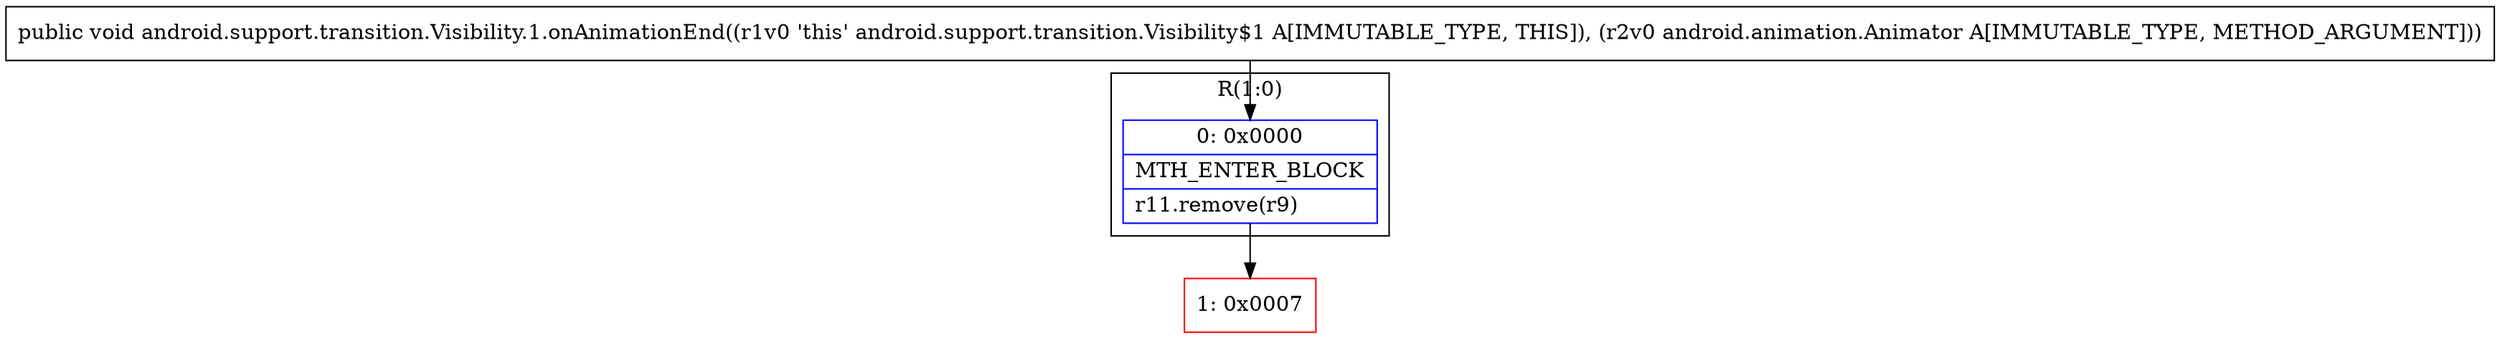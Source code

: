 digraph "CFG forandroid.support.transition.Visibility.1.onAnimationEnd(Landroid\/animation\/Animator;)V" {
subgraph cluster_Region_1780327070 {
label = "R(1:0)";
node [shape=record,color=blue];
Node_0 [shape=record,label="{0\:\ 0x0000|MTH_ENTER_BLOCK\l|r11.remove(r9)\l}"];
}
Node_1 [shape=record,color=red,label="{1\:\ 0x0007}"];
MethodNode[shape=record,label="{public void android.support.transition.Visibility.1.onAnimationEnd((r1v0 'this' android.support.transition.Visibility$1 A[IMMUTABLE_TYPE, THIS]), (r2v0 android.animation.Animator A[IMMUTABLE_TYPE, METHOD_ARGUMENT])) }"];
MethodNode -> Node_0;
Node_0 -> Node_1;
}

